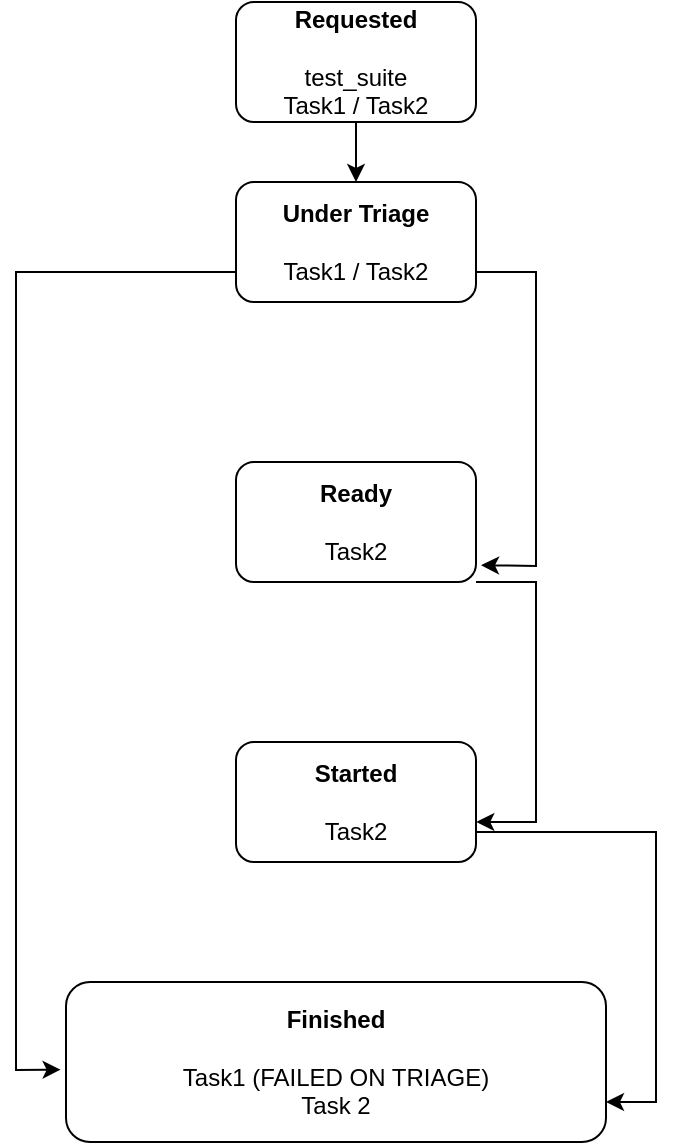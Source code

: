 <mxfile version="13.6.0" type="device"><diagram id="Q9MXPw6IgLKMb-kwwmSt" name="Page-1"><mxGraphModel dx="277" dy="767" grid="1" gridSize="10" guides="1" tooltips="1" connect="1" arrows="1" fold="1" page="1" pageScale="1" pageWidth="600" pageHeight="720" math="0" shadow="0"><root><mxCell id="0"/><mxCell id="1" parent="0"/><mxCell id="6pc3z8bDE_6fz77AaqFY-6" style="edgeStyle=none;rounded=0;orthogonalLoop=1;jettySize=auto;html=1;exitX=0.5;exitY=1;exitDx=0;exitDy=0;entryX=0.5;entryY=0;entryDx=0;entryDy=0;" edge="1" parent="1" source="-xgtGFgyxrjSO9bU7qnn-1" target="-xgtGFgyxrjSO9bU7qnn-2"><mxGeometry relative="1" as="geometry"/></mxCell><mxCell id="-xgtGFgyxrjSO9bU7qnn-1" value="&lt;b&gt;Requested&lt;/b&gt;&lt;br&gt;&lt;br&gt;test_suite&lt;br&gt;Task1 / Task2" style="rounded=1;whiteSpace=wrap;html=1;" parent="1" vertex="1"><mxGeometry x="310" width="120" height="60" as="geometry"/></mxCell><mxCell id="6pc3z8bDE_6fz77AaqFY-7" style="edgeStyle=none;rounded=0;orthogonalLoop=1;jettySize=auto;html=1;exitX=0;exitY=0.75;exitDx=0;exitDy=0;entryX=-0.01;entryY=0.548;entryDx=0;entryDy=0;entryPerimeter=0;" edge="1" parent="1" source="-xgtGFgyxrjSO9bU7qnn-2" target="-xgtGFgyxrjSO9bU7qnn-7"><mxGeometry relative="1" as="geometry"><Array as="points"><mxPoint x="200" y="135"/><mxPoint x="200" y="534"/></Array></mxGeometry></mxCell><mxCell id="6pc3z8bDE_6fz77AaqFY-8" style="edgeStyle=none;rounded=0;orthogonalLoop=1;jettySize=auto;html=1;exitX=1;exitY=0.75;exitDx=0;exitDy=0;entryX=1.021;entryY=0.86;entryDx=0;entryDy=0;entryPerimeter=0;" edge="1" parent="1" source="-xgtGFgyxrjSO9bU7qnn-2" target="-xgtGFgyxrjSO9bU7qnn-4"><mxGeometry relative="1" as="geometry"><Array as="points"><mxPoint x="460" y="135"/><mxPoint x="460" y="282"/></Array></mxGeometry></mxCell><mxCell id="-xgtGFgyxrjSO9bU7qnn-2" value="&lt;b&gt;Under Triage&lt;br&gt;&lt;/b&gt;&lt;br&gt;Task1 / Task2" style="rounded=1;whiteSpace=wrap;html=1;" parent="1" vertex="1"><mxGeometry x="310" y="90" width="120" height="60" as="geometry"/></mxCell><mxCell id="6pc3z8bDE_6fz77AaqFY-10" style="edgeStyle=none;rounded=0;orthogonalLoop=1;jettySize=auto;html=1;exitX=1;exitY=1;exitDx=0;exitDy=0;" edge="1" parent="1" source="-xgtGFgyxrjSO9bU7qnn-4"><mxGeometry relative="1" as="geometry"><mxPoint x="430.143" y="410" as="targetPoint"/><Array as="points"><mxPoint x="460" y="290"/><mxPoint x="460" y="410"/></Array></mxGeometry></mxCell><mxCell id="-xgtGFgyxrjSO9bU7qnn-4" value="&lt;b&gt;Ready&lt;br&gt;&lt;/b&gt;&lt;br&gt;Task2" style="rounded=1;whiteSpace=wrap;html=1;" parent="1" vertex="1"><mxGeometry x="310" y="230" width="120" height="60" as="geometry"/></mxCell><mxCell id="6pc3z8bDE_6fz77AaqFY-9" style="edgeStyle=none;rounded=0;orthogonalLoop=1;jettySize=auto;html=1;exitX=1;exitY=0.75;exitDx=0;exitDy=0;entryX=1;entryY=0.75;entryDx=0;entryDy=0;" edge="1" parent="1" source="-xgtGFgyxrjSO9bU7qnn-6" target="-xgtGFgyxrjSO9bU7qnn-7"><mxGeometry relative="1" as="geometry"><Array as="points"><mxPoint x="520" y="415"/><mxPoint x="520" y="550"/></Array></mxGeometry></mxCell><mxCell id="-xgtGFgyxrjSO9bU7qnn-6" value="&lt;b&gt;Started&lt;br&gt;&lt;/b&gt;&lt;br&gt;Task2" style="rounded=1;whiteSpace=wrap;html=1;" parent="1" vertex="1"><mxGeometry x="310" y="370" width="120" height="60" as="geometry"/></mxCell><mxCell id="-xgtGFgyxrjSO9bU7qnn-7" value="&lt;b&gt;Finished&lt;br&gt;&lt;br&gt;&lt;/b&gt;Task1 (FAILED ON TRIAGE)&lt;br&gt;Task 2" style="rounded=1;whiteSpace=wrap;html=1;" parent="1" vertex="1"><mxGeometry x="225" y="490" width="270" height="80" as="geometry"/></mxCell></root></mxGraphModel></diagram></mxfile>